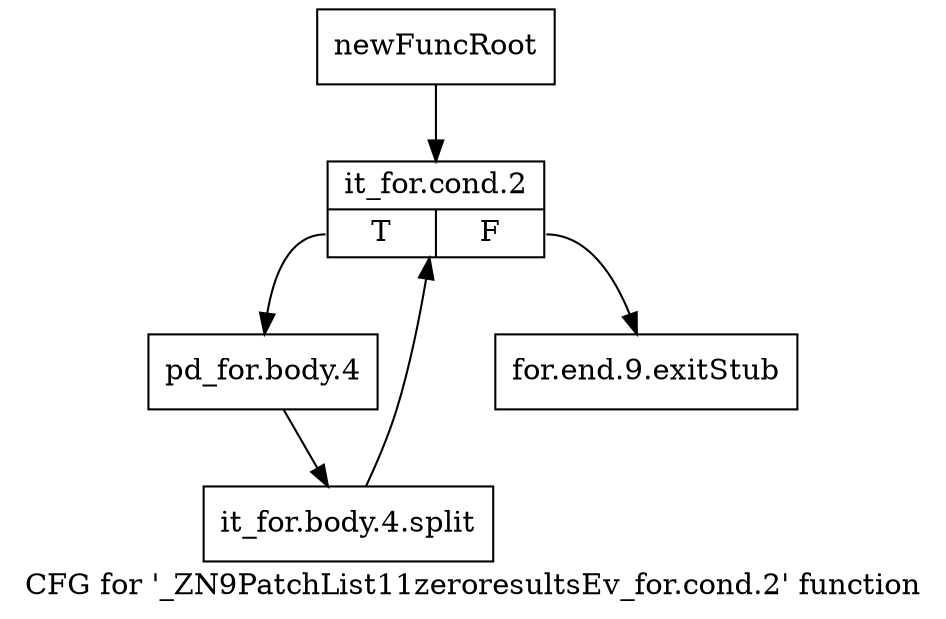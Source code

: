 digraph "CFG for '_ZN9PatchList11zeroresultsEv_for.cond.2' function" {
	label="CFG for '_ZN9PatchList11zeroresultsEv_for.cond.2' function";

	Node0x25f5fb0 [shape=record,label="{newFuncRoot}"];
	Node0x25f5fb0 -> Node0x25f6050;
	Node0x25f6000 [shape=record,label="{for.end.9.exitStub}"];
	Node0x25f6050 [shape=record,label="{it_for.cond.2|{<s0>T|<s1>F}}"];
	Node0x25f6050:s0 -> Node0x25f60a0;
	Node0x25f6050:s1 -> Node0x25f6000;
	Node0x25f60a0 [shape=record,label="{pd_for.body.4}"];
	Node0x25f60a0 -> Node0x29b9e80;
	Node0x29b9e80 [shape=record,label="{it_for.body.4.split}"];
	Node0x29b9e80 -> Node0x25f6050;
}
